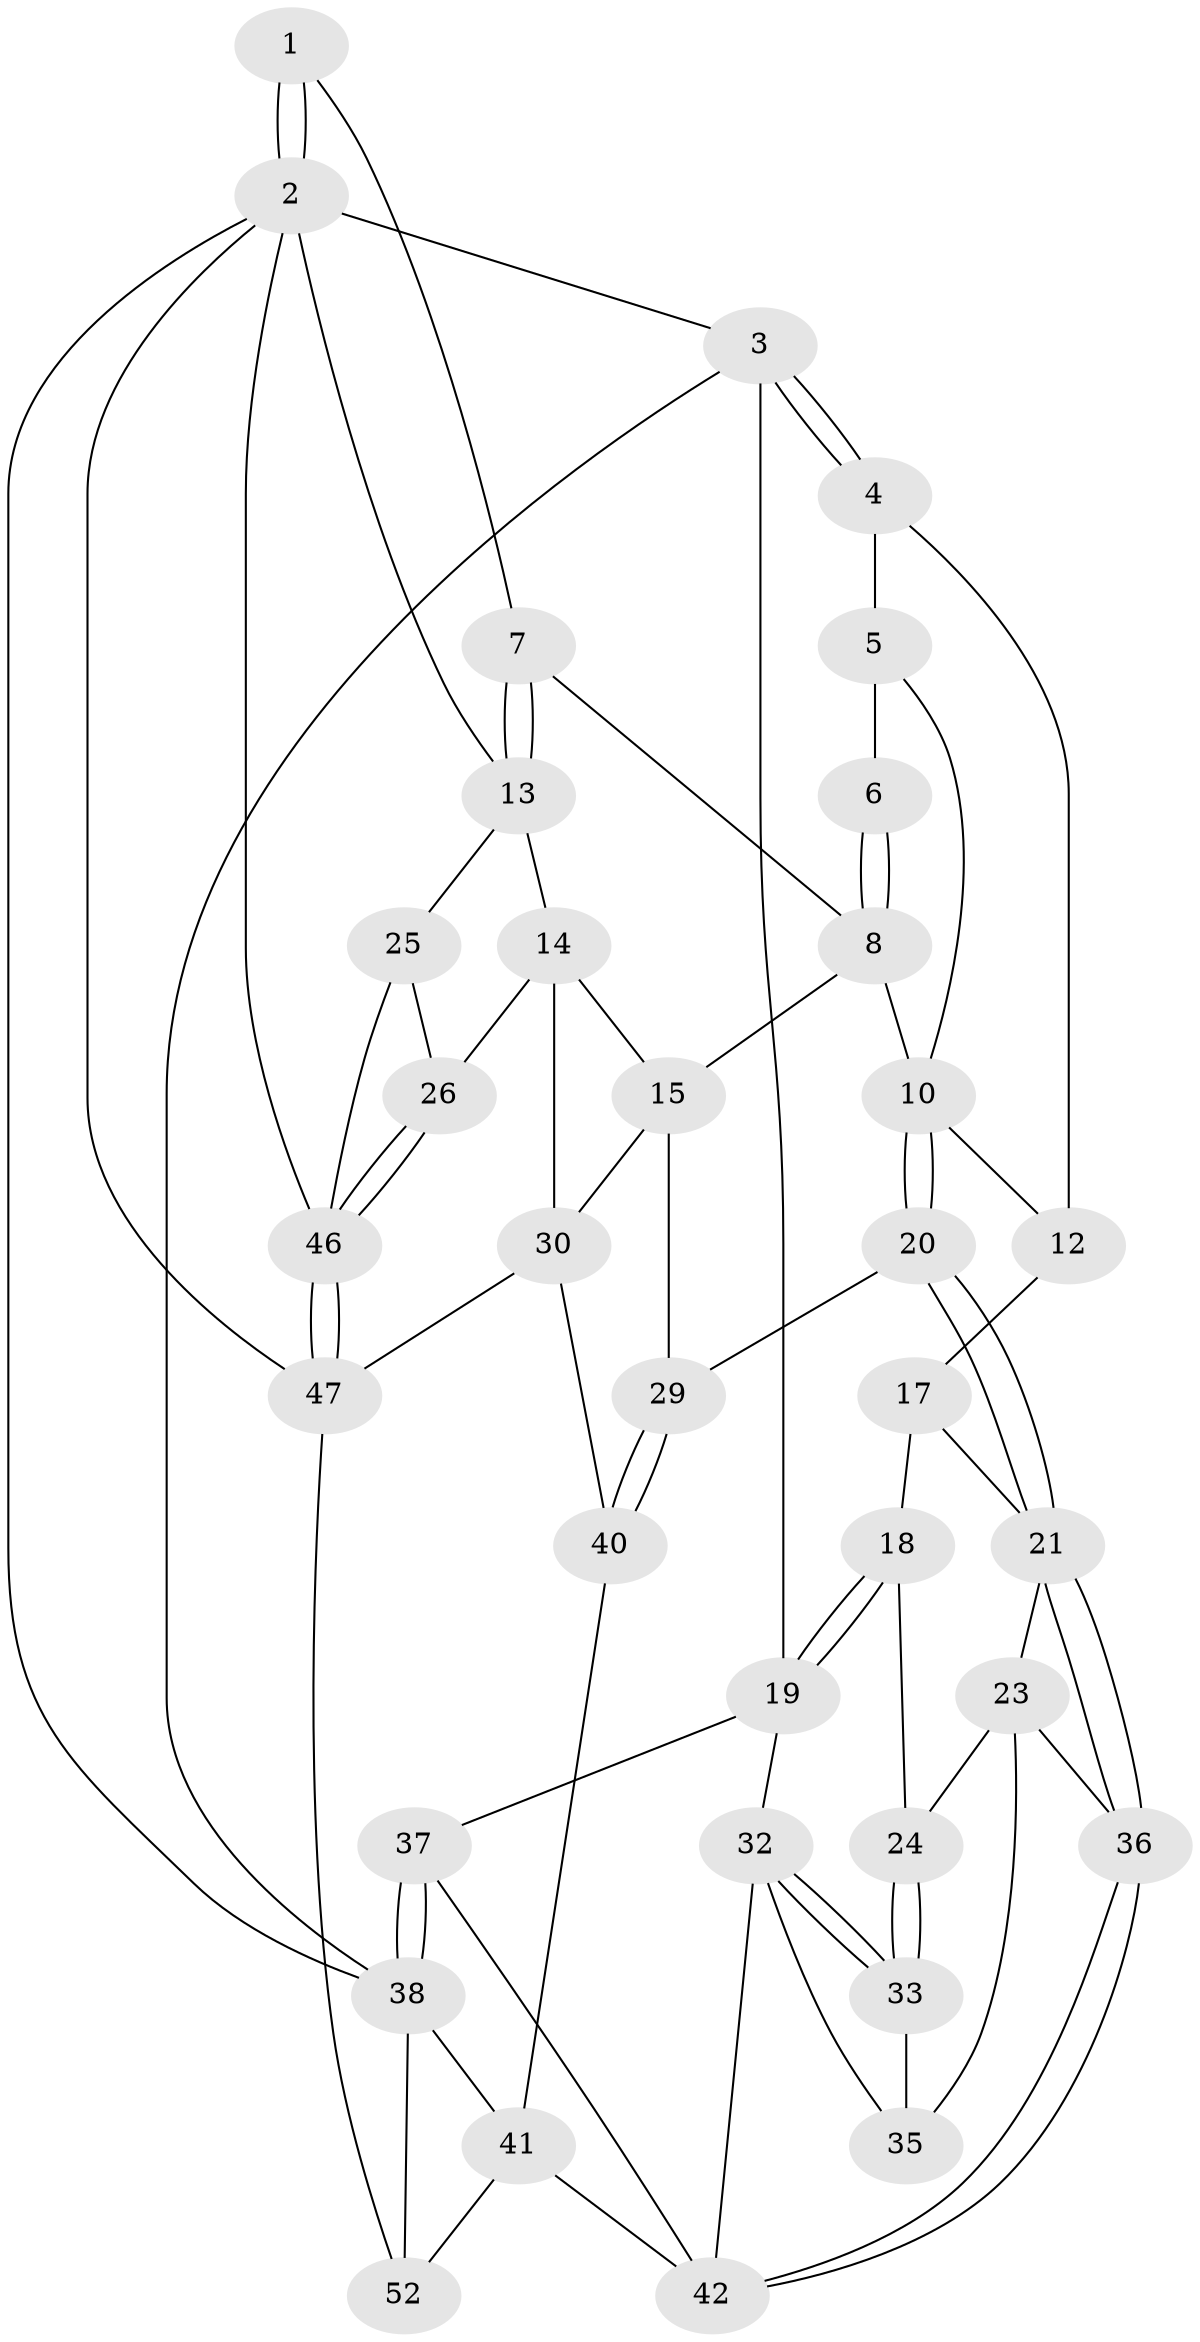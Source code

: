 // original degree distribution, {3: 0.038461538461538464, 6: 0.2692307692307692, 5: 0.38461538461538464, 4: 0.3076923076923077}
// Generated by graph-tools (version 1.1) at 2025/11/02/27/25 16:11:55]
// undirected, 36 vertices, 78 edges
graph export_dot {
graph [start="1"]
  node [color=gray90,style=filled];
  1 [pos="+0.7137560474763318+0"];
  2 [pos="+1+0",super="+49"];
  3 [pos="+0+0"];
  4 [pos="+0.079447201760188+0"];
  5 [pos="+0.24480665972808507+0"];
  6 [pos="+0.39333726385667983+0"];
  7 [pos="+0.7070736919563422+0.11801461612290871"];
  8 [pos="+0.5017701241420213+0.11884352726724198",super="+9"];
  10 [pos="+0.3779248989602775+0.2908915486811002",super="+11"];
  12 [pos="+0.1781112670189831+0.23132857712329596"];
  13 [pos="+0.7294923220684271+0.14432731102708887",super="+16"];
  14 [pos="+0.6927815887477359+0.2909010520034082",super="+27"];
  15 [pos="+0.6915175264423105+0.29231441575262496",super="+28"];
  17 [pos="+0.13909308716928806+0.24241872993752656"];
  18 [pos="+0.11357283468215251+0.24484578043281627"];
  19 [pos="+0+0.11954728610242099",super="+31"];
  20 [pos="+0.38167910275493117+0.3413311346042333"];
  21 [pos="+0.3197347110628124+0.4575420258893542",super="+22"];
  23 [pos="+0.172176544262308+0.43319786205872496",super="+34"];
  24 [pos="+0.09041119289368708+0.41964962201267825"];
  25 [pos="+1+0.3522094732186776"];
  26 [pos="+1+0.3621010270200119"];
  29 [pos="+0.5642485560256837+0.4335283517582718"];
  30 [pos="+0.7834172386597852+0.5234115402752924",super="+43"];
  32 [pos="+0+0.46499745317950475",super="+44"];
  33 [pos="+0.027653825666732215+0.45261849264610937"];
  35 [pos="+0.1140096656888149+0.5268415354737713"];
  36 [pos="+0.3200507425846888+0.5880642693833625"];
  37 [pos="+0+1"];
  38 [pos="+0+1",super="+39"];
  40 [pos="+0.5487075036471181+0.7101738190134684"];
  41 [pos="+0.44476672523215355+0.7164151975396053",super="+51"];
  42 [pos="+0.3286233399777386+0.6617587565509412",super="+45"];
  46 [pos="+0.9153397363109405+0.6500706614003278",super="+48"];
  47 [pos="+0.726892926729063+0.7745017549418016",super="+50"];
  52 [pos="+0.5315912926782872+1"];
  1 -- 2;
  1 -- 2;
  1 -- 7;
  2 -- 3;
  2 -- 13;
  2 -- 46;
  2 -- 38;
  2 -- 47;
  3 -- 4;
  3 -- 4;
  3 -- 19;
  3 -- 38;
  4 -- 5;
  4 -- 12;
  5 -- 6;
  5 -- 10;
  6 -- 8;
  6 -- 8;
  7 -- 8;
  7 -- 13;
  7 -- 13;
  8 -- 10;
  8 -- 15;
  10 -- 20;
  10 -- 20;
  10 -- 12;
  12 -- 17;
  13 -- 14;
  13 -- 25;
  14 -- 15;
  14 -- 26;
  14 -- 30;
  15 -- 29;
  15 -- 30;
  17 -- 18;
  17 -- 21;
  18 -- 19;
  18 -- 19;
  18 -- 24;
  19 -- 32;
  19 -- 37;
  20 -- 21;
  20 -- 21;
  20 -- 29;
  21 -- 36;
  21 -- 36;
  21 -- 23;
  23 -- 24;
  23 -- 35;
  23 -- 36;
  24 -- 33;
  24 -- 33;
  25 -- 26;
  25 -- 46;
  26 -- 46;
  26 -- 46;
  29 -- 40;
  29 -- 40;
  30 -- 40;
  30 -- 47;
  32 -- 33;
  32 -- 33;
  32 -- 42;
  32 -- 35;
  33 -- 35;
  36 -- 42;
  36 -- 42;
  37 -- 38;
  37 -- 38;
  37 -- 42;
  38 -- 52;
  38 -- 41;
  40 -- 41;
  41 -- 42;
  41 -- 52;
  46 -- 47;
  46 -- 47;
  47 -- 52;
}
